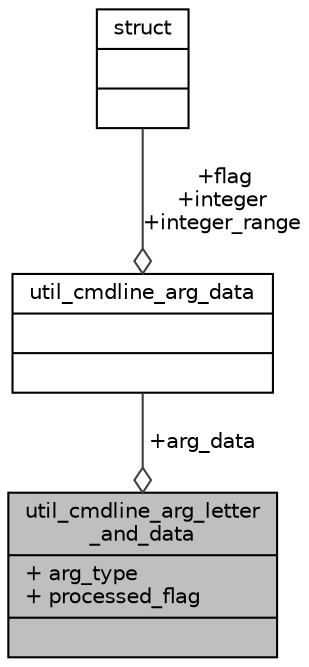 digraph "util_cmdline_arg_letter_and_data"
{
 // LATEX_PDF_SIZE
  edge [fontname="Helvetica",fontsize="10",labelfontname="Helvetica",labelfontsize="10"];
  node [fontname="Helvetica",fontsize="10",shape=record];
  Node1 [label="{util_cmdline_arg_letter\l_and_data\n|+ arg_type\l+ processed_flag\l|}",height=0.2,width=0.4,color="black", fillcolor="grey75", style="filled", fontcolor="black",tooltip=" "];
  Node2 -> Node1 [color="grey25",fontsize="10",style="solid",label=" +arg_data" ,arrowhead="odiamond",fontname="Helvetica"];
  Node2 [label="{util_cmdline_arg_data\n||}",height=0.2,width=0.4,color="black", fillcolor="white", style="filled",URL="$unionutil__cmdline__arg__data.html",tooltip=" "];
  Node3 -> Node2 [color="grey25",fontsize="10",style="solid",label=" +flag\n+integer\n+integer_range" ,arrowhead="odiamond",fontname="Helvetica"];
  Node3 [label="{struct\n||}",height=0.2,width=0.4,color="black", fillcolor="white", style="filled",URL="$structstruct.html",tooltip="holds vehicle id and initial pointer to the head of the linked list in hastable"];
}
